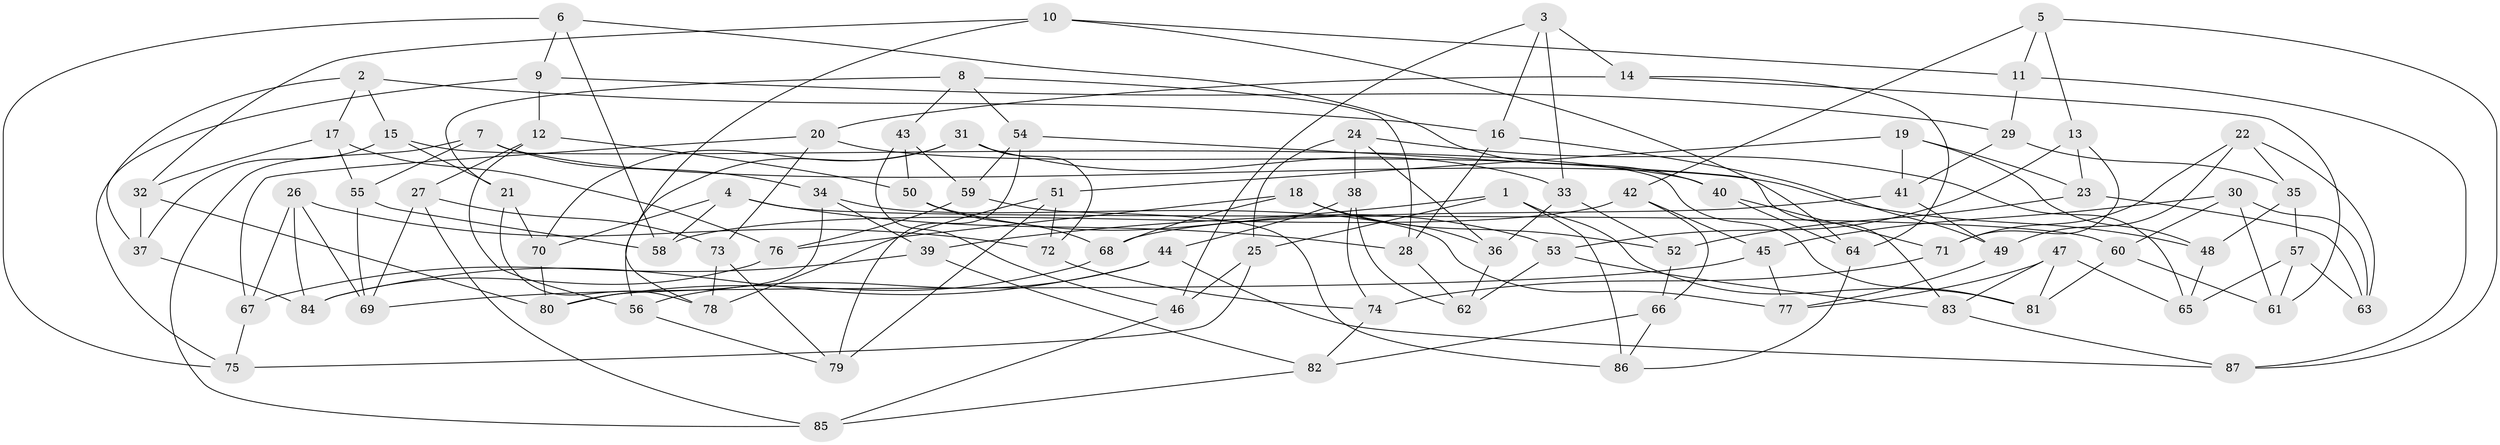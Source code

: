 // coarse degree distribution, {6: 0.17647058823529413, 5: 0.11764705882352941, 12: 0.029411764705882353, 8: 0.058823529411764705, 13: 0.029411764705882353, 9: 0.11764705882352941, 7: 0.08823529411764706, 4: 0.23529411764705882, 10: 0.029411764705882353, 11: 0.029411764705882353, 3: 0.08823529411764706}
// Generated by graph-tools (version 1.1) at 2025/20/03/04/25 18:20:52]
// undirected, 87 vertices, 174 edges
graph export_dot {
graph [start="1"]
  node [color=gray90,style=filled];
  1;
  2;
  3;
  4;
  5;
  6;
  7;
  8;
  9;
  10;
  11;
  12;
  13;
  14;
  15;
  16;
  17;
  18;
  19;
  20;
  21;
  22;
  23;
  24;
  25;
  26;
  27;
  28;
  29;
  30;
  31;
  32;
  33;
  34;
  35;
  36;
  37;
  38;
  39;
  40;
  41;
  42;
  43;
  44;
  45;
  46;
  47;
  48;
  49;
  50;
  51;
  52;
  53;
  54;
  55;
  56;
  57;
  58;
  59;
  60;
  61;
  62;
  63;
  64;
  65;
  66;
  67;
  68;
  69;
  70;
  71;
  72;
  73;
  74;
  75;
  76;
  77;
  78;
  79;
  80;
  81;
  82;
  83;
  84;
  85;
  86;
  87;
  1 -- 39;
  1 -- 86;
  1 -- 81;
  1 -- 25;
  2 -- 37;
  2 -- 16;
  2 -- 15;
  2 -- 17;
  3 -- 46;
  3 -- 14;
  3 -- 33;
  3 -- 16;
  4 -- 28;
  4 -- 60;
  4 -- 70;
  4 -- 58;
  5 -- 13;
  5 -- 42;
  5 -- 11;
  5 -- 87;
  6 -- 58;
  6 -- 9;
  6 -- 75;
  6 -- 40;
  7 -- 48;
  7 -- 34;
  7 -- 85;
  7 -- 55;
  8 -- 21;
  8 -- 54;
  8 -- 28;
  8 -- 43;
  9 -- 75;
  9 -- 29;
  9 -- 12;
  10 -- 64;
  10 -- 11;
  10 -- 78;
  10 -- 32;
  11 -- 29;
  11 -- 87;
  12 -- 27;
  12 -- 56;
  12 -- 50;
  13 -- 23;
  13 -- 71;
  13 -- 53;
  14 -- 64;
  14 -- 61;
  14 -- 20;
  15 -- 21;
  15 -- 81;
  15 -- 37;
  16 -- 28;
  16 -- 49;
  17 -- 76;
  17 -- 32;
  17 -- 55;
  18 -- 52;
  18 -- 76;
  18 -- 36;
  18 -- 68;
  19 -- 51;
  19 -- 23;
  19 -- 41;
  19 -- 48;
  20 -- 67;
  20 -- 73;
  20 -- 40;
  21 -- 78;
  21 -- 70;
  22 -- 63;
  22 -- 49;
  22 -- 71;
  22 -- 35;
  23 -- 63;
  23 -- 52;
  24 -- 25;
  24 -- 65;
  24 -- 36;
  24 -- 38;
  25 -- 75;
  25 -- 46;
  26 -- 67;
  26 -- 72;
  26 -- 69;
  26 -- 84;
  27 -- 73;
  27 -- 69;
  27 -- 85;
  28 -- 62;
  29 -- 41;
  29 -- 35;
  30 -- 63;
  30 -- 45;
  30 -- 60;
  30 -- 61;
  31 -- 56;
  31 -- 70;
  31 -- 33;
  31 -- 72;
  32 -- 80;
  32 -- 37;
  33 -- 36;
  33 -- 52;
  34 -- 80;
  34 -- 39;
  34 -- 77;
  35 -- 48;
  35 -- 57;
  36 -- 62;
  37 -- 84;
  38 -- 74;
  38 -- 62;
  38 -- 44;
  39 -- 82;
  39 -- 67;
  40 -- 64;
  40 -- 71;
  41 -- 68;
  41 -- 49;
  42 -- 45;
  42 -- 58;
  42 -- 66;
  43 -- 46;
  43 -- 59;
  43 -- 50;
  44 -- 87;
  44 -- 56;
  44 -- 84;
  45 -- 77;
  45 -- 69;
  46 -- 85;
  47 -- 83;
  47 -- 77;
  47 -- 65;
  47 -- 81;
  48 -- 65;
  49 -- 77;
  50 -- 68;
  50 -- 53;
  51 -- 72;
  51 -- 79;
  51 -- 78;
  52 -- 66;
  53 -- 83;
  53 -- 62;
  54 -- 83;
  54 -- 59;
  54 -- 79;
  55 -- 69;
  55 -- 58;
  56 -- 79;
  57 -- 65;
  57 -- 63;
  57 -- 61;
  59 -- 76;
  59 -- 86;
  60 -- 61;
  60 -- 81;
  64 -- 86;
  66 -- 86;
  66 -- 82;
  67 -- 75;
  68 -- 80;
  70 -- 80;
  71 -- 74;
  72 -- 74;
  73 -- 78;
  73 -- 79;
  74 -- 82;
  76 -- 84;
  82 -- 85;
  83 -- 87;
}
